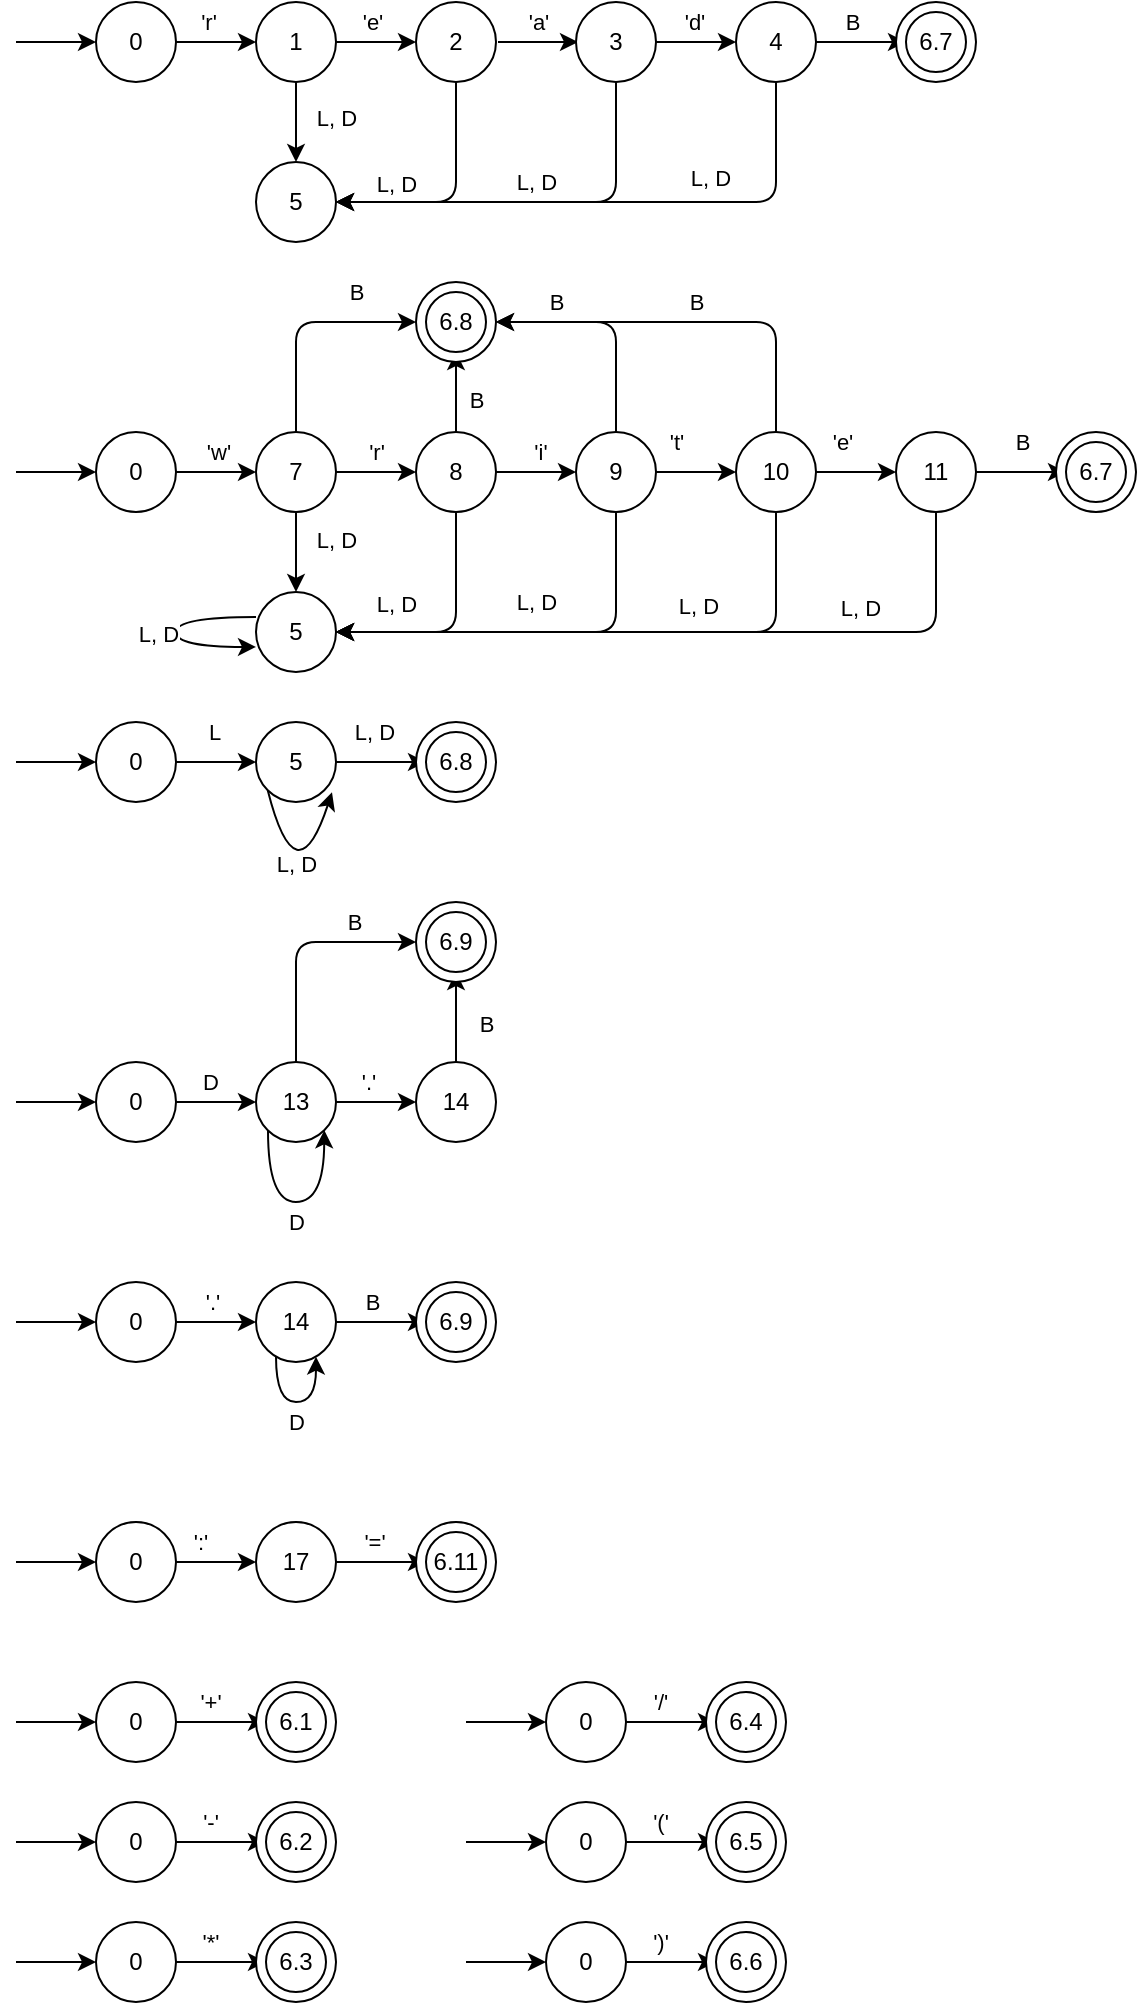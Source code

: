 <mxfile>
    <diagram id="AlMKzoSnu5D9M7_li-Oz" name="Page-1">
        <mxGraphModel dx="589" dy="302" grid="1" gridSize="10" guides="1" tooltips="1" connect="1" arrows="1" fold="1" page="1" pageScale="1" pageWidth="850" pageHeight="1100" math="0" shadow="0">
            <root>
                <mxCell id="0"/>
                <mxCell id="1" parent="0"/>
                <mxCell id="5" style="edgeStyle=none;html=1;exitX=1;exitY=0.5;exitDx=0;exitDy=0;entryX=0;entryY=0.5;entryDx=0;entryDy=0;" edge="1" parent="1" source="2" target="4">
                    <mxGeometry relative="1" as="geometry"/>
                </mxCell>
                <mxCell id="6" value="&#39;r&#39;" style="edgeLabel;html=1;align=center;verticalAlign=middle;resizable=0;points=[];" vertex="1" connectable="0" parent="5">
                    <mxGeometry x="-0.202" relative="1" as="geometry">
                        <mxPoint y="-10" as="offset"/>
                    </mxGeometry>
                </mxCell>
                <mxCell id="2" value="0" style="ellipse;whiteSpace=wrap;html=1;aspect=fixed;" vertex="1" parent="1">
                    <mxGeometry x="80" y="40" width="40" height="40" as="geometry"/>
                </mxCell>
                <mxCell id="3" value="" style="endArrow=classic;html=1;entryX=0;entryY=0.5;entryDx=0;entryDy=0;" edge="1" parent="1" target="2">
                    <mxGeometry width="50" height="50" relative="1" as="geometry">
                        <mxPoint x="40" y="60" as="sourcePoint"/>
                        <mxPoint x="260" y="80" as="targetPoint"/>
                    </mxGeometry>
                </mxCell>
                <mxCell id="8" style="edgeStyle=none;html=1;entryX=0;entryY=0.5;entryDx=0;entryDy=0;" edge="1" parent="1" source="4" target="7">
                    <mxGeometry relative="1" as="geometry"/>
                </mxCell>
                <mxCell id="9" value="&#39;e&#39;" style="edgeLabel;html=1;align=center;verticalAlign=middle;resizable=0;points=[];" vertex="1" connectable="0" parent="8">
                    <mxGeometry x="-0.107" relative="1" as="geometry">
                        <mxPoint y="-10" as="offset"/>
                    </mxGeometry>
                </mxCell>
                <mxCell id="11" style="edgeStyle=none;html=1;entryX=0.5;entryY=0;entryDx=0;entryDy=0;" edge="1" parent="1" source="4" target="10">
                    <mxGeometry relative="1" as="geometry"/>
                </mxCell>
                <mxCell id="12" value="L, D" style="edgeLabel;html=1;align=center;verticalAlign=middle;resizable=0;points=[];" vertex="1" connectable="0" parent="11">
                    <mxGeometry x="-0.136" relative="1" as="geometry">
                        <mxPoint x="20" as="offset"/>
                    </mxGeometry>
                </mxCell>
                <mxCell id="4" value="1" style="ellipse;whiteSpace=wrap;html=1;aspect=fixed;" vertex="1" parent="1">
                    <mxGeometry x="160" y="40" width="40" height="40" as="geometry"/>
                </mxCell>
                <mxCell id="14" value="" style="edgeStyle=none;html=1;" edge="1" parent="1">
                    <mxGeometry relative="1" as="geometry">
                        <mxPoint x="281" y="60" as="sourcePoint"/>
                        <mxPoint x="321" y="60" as="targetPoint"/>
                    </mxGeometry>
                </mxCell>
                <mxCell id="15" value="&#39;a&#39;" style="edgeLabel;html=1;align=center;verticalAlign=middle;resizable=0;points=[];" vertex="1" connectable="0" parent="14">
                    <mxGeometry relative="1" as="geometry">
                        <mxPoint y="-10" as="offset"/>
                    </mxGeometry>
                </mxCell>
                <mxCell id="27" style="edgeStyle=none;html=1;" edge="1" parent="1" source="7">
                    <mxGeometry relative="1" as="geometry">
                        <mxPoint x="200" y="140" as="targetPoint"/>
                        <Array as="points">
                            <mxPoint x="260" y="140"/>
                        </Array>
                    </mxGeometry>
                </mxCell>
                <mxCell id="29" value="L, D" style="edgeLabel;html=1;align=center;verticalAlign=middle;resizable=0;points=[];" vertex="1" connectable="0" parent="27">
                    <mxGeometry x="-0.26" relative="1" as="geometry">
                        <mxPoint x="-30" y="6" as="offset"/>
                    </mxGeometry>
                </mxCell>
                <mxCell id="7" value="2" style="ellipse;whiteSpace=wrap;html=1;aspect=fixed;" vertex="1" parent="1">
                    <mxGeometry x="240" y="40" width="40" height="40" as="geometry"/>
                </mxCell>
                <mxCell id="10" value="5" style="ellipse;whiteSpace=wrap;html=1;aspect=fixed;" vertex="1" parent="1">
                    <mxGeometry x="160" y="120" width="40" height="40" as="geometry"/>
                </mxCell>
                <mxCell id="16" style="edgeStyle=none;html=1;entryX=1;entryY=0.5;entryDx=0;entryDy=0;" edge="1" parent="1" source="13" target="10">
                    <mxGeometry relative="1" as="geometry">
                        <Array as="points">
                            <mxPoint x="340" y="140"/>
                        </Array>
                    </mxGeometry>
                </mxCell>
                <mxCell id="17" value="L, D" style="edgeLabel;html=1;align=center;verticalAlign=middle;resizable=0;points=[];" vertex="1" connectable="0" parent="16">
                    <mxGeometry x="0.308" y="-1" relative="1" as="geometry">
                        <mxPoint x="31" y="-9" as="offset"/>
                    </mxGeometry>
                </mxCell>
                <mxCell id="19" value="" style="edgeStyle=none;html=1;" edge="1" parent="1" source="13" target="18">
                    <mxGeometry relative="1" as="geometry"/>
                </mxCell>
                <mxCell id="20" value="&#39;d&#39;" style="edgeLabel;html=1;align=center;verticalAlign=middle;resizable=0;points=[];" vertex="1" connectable="0" parent="19">
                    <mxGeometry x="-0.083" y="-2" relative="1" as="geometry">
                        <mxPoint y="-12" as="offset"/>
                    </mxGeometry>
                </mxCell>
                <mxCell id="13" value="3" style="ellipse;whiteSpace=wrap;html=1;aspect=fixed;" vertex="1" parent="1">
                    <mxGeometry x="320" y="40" width="40" height="40" as="geometry"/>
                </mxCell>
                <mxCell id="25" value="" style="edgeStyle=none;html=1;" edge="1" parent="1" source="18" target="24">
                    <mxGeometry relative="1" as="geometry"/>
                </mxCell>
                <mxCell id="26" value="B" style="edgeLabel;html=1;align=center;verticalAlign=middle;resizable=0;points=[];" vertex="1" connectable="0" parent="25">
                    <mxGeometry x="-0.225" y="-2" relative="1" as="geometry">
                        <mxPoint y="-12" as="offset"/>
                    </mxGeometry>
                </mxCell>
                <mxCell id="18" value="4" style="ellipse;whiteSpace=wrap;html=1;aspect=fixed;" vertex="1" parent="1">
                    <mxGeometry x="400" y="40" width="40" height="40" as="geometry"/>
                </mxCell>
                <mxCell id="21" style="edgeStyle=none;html=1;" edge="1" parent="1" source="18">
                    <mxGeometry relative="1" as="geometry">
                        <mxPoint x="200" y="140" as="targetPoint"/>
                        <Array as="points">
                            <mxPoint x="420" y="140"/>
                        </Array>
                    </mxGeometry>
                </mxCell>
                <mxCell id="22" value="L, D" style="edgeLabel;html=1;align=center;verticalAlign=middle;resizable=0;points=[];" vertex="1" connectable="0" parent="1">
                    <mxGeometry x="279.998" y="130" as="geometry">
                        <mxPoint x="107" y="-2" as="offset"/>
                    </mxGeometry>
                </mxCell>
                <mxCell id="23" value="6.7" style="ellipse;whiteSpace=wrap;html=1;aspect=fixed;" vertex="1" parent="1">
                    <mxGeometry x="480" y="40" width="40" height="40" as="geometry"/>
                </mxCell>
                <mxCell id="24" value="6.7" style="ellipse;whiteSpace=wrap;html=1;aspect=fixed;" vertex="1" parent="1">
                    <mxGeometry x="485" y="45" width="30" height="30" as="geometry"/>
                </mxCell>
                <mxCell id="36" value="" style="edgeStyle=none;html=1;" edge="1" parent="1" source="31" target="33">
                    <mxGeometry relative="1" as="geometry"/>
                </mxCell>
                <mxCell id="39" value="&#39;w&#39;" style="edgeLabel;html=1;align=center;verticalAlign=middle;resizable=0;points=[];" vertex="1" connectable="0" parent="36">
                    <mxGeometry x="0.05" y="3" relative="1" as="geometry">
                        <mxPoint y="-7" as="offset"/>
                    </mxGeometry>
                </mxCell>
                <mxCell id="31" value="0" style="ellipse;whiteSpace=wrap;html=1;aspect=fixed;" vertex="1" parent="1">
                    <mxGeometry x="80" y="255" width="40" height="40" as="geometry"/>
                </mxCell>
                <mxCell id="32" value="" style="endArrow=classic;html=1;entryX=0;entryY=0.5;entryDx=0;entryDy=0;" edge="1" parent="1" target="31">
                    <mxGeometry width="50" height="50" relative="1" as="geometry">
                        <mxPoint x="40" y="275" as="sourcePoint"/>
                        <mxPoint x="260" y="295" as="targetPoint"/>
                    </mxGeometry>
                </mxCell>
                <mxCell id="37" value="" style="edgeStyle=none;html=1;" edge="1" parent="1" source="33" target="34">
                    <mxGeometry relative="1" as="geometry"/>
                </mxCell>
                <mxCell id="40" value="&#39;r&#39;" style="edgeLabel;html=1;align=center;verticalAlign=middle;resizable=0;points=[];" vertex="1" connectable="0" parent="37">
                    <mxGeometry x="-0.3" relative="1" as="geometry">
                        <mxPoint x="6" y="-10" as="offset"/>
                    </mxGeometry>
                </mxCell>
                <mxCell id="38" value="" style="edgeStyle=none;html=1;" edge="1" parent="1" source="33" target="35">
                    <mxGeometry relative="1" as="geometry"/>
                </mxCell>
                <mxCell id="41" value="L, D" style="edgeLabel;html=1;align=center;verticalAlign=middle;resizable=0;points=[];" vertex="1" connectable="0" parent="38">
                    <mxGeometry x="-0.295" relative="1" as="geometry">
                        <mxPoint x="20" as="offset"/>
                    </mxGeometry>
                </mxCell>
                <mxCell id="58" style="edgeStyle=orthogonalEdgeStyle;html=1;entryX=0;entryY=0.5;entryDx=0;entryDy=0;" edge="1" parent="1" source="33" target="43">
                    <mxGeometry relative="1" as="geometry">
                        <Array as="points">
                            <mxPoint x="180" y="200"/>
                        </Array>
                    </mxGeometry>
                </mxCell>
                <mxCell id="59" value="B" style="edgeLabel;html=1;align=center;verticalAlign=middle;resizable=0;points=[];" vertex="1" connectable="0" parent="58">
                    <mxGeometry x="0.429" y="-3" relative="1" as="geometry">
                        <mxPoint x="3" y="-18" as="offset"/>
                    </mxGeometry>
                </mxCell>
                <mxCell id="33" value="7" style="ellipse;whiteSpace=wrap;html=1;aspect=fixed;" vertex="1" parent="1">
                    <mxGeometry x="160" y="255" width="40" height="40" as="geometry"/>
                </mxCell>
                <mxCell id="50" value="" style="edgeStyle=none;html=1;" edge="1" parent="1" source="34" target="49">
                    <mxGeometry relative="1" as="geometry"/>
                </mxCell>
                <mxCell id="51" value="&#39;i&#39;" style="edgeLabel;html=1;align=center;verticalAlign=middle;resizable=0;points=[];" vertex="1" connectable="0" parent="50">
                    <mxGeometry x="0.071" y="2" relative="1" as="geometry">
                        <mxPoint y="-8" as="offset"/>
                    </mxGeometry>
                </mxCell>
                <mxCell id="53" style="edgeStyle=orthogonalEdgeStyle;html=1;entryX=1;entryY=0.5;entryDx=0;entryDy=0;" edge="1" parent="1" source="34" target="35">
                    <mxGeometry relative="1" as="geometry">
                        <Array as="points">
                            <mxPoint x="260" y="355"/>
                        </Array>
                    </mxGeometry>
                </mxCell>
                <mxCell id="54" value="L, D" style="edgeLabel;html=1;align=center;verticalAlign=middle;resizable=0;points=[];" vertex="1" connectable="0" parent="53">
                    <mxGeometry x="-0.595" y="3" relative="1" as="geometry">
                        <mxPoint x="-33" y="21" as="offset"/>
                    </mxGeometry>
                </mxCell>
                <mxCell id="72" value="" style="edgeStyle=none;html=1;" edge="1" parent="1" source="34" target="44">
                    <mxGeometry relative="1" as="geometry"/>
                </mxCell>
                <mxCell id="73" value="B" style="edgeLabel;html=1;align=center;verticalAlign=middle;resizable=0;points=[];" vertex="1" connectable="0" parent="72">
                    <mxGeometry x="-0.2" y="1" relative="1" as="geometry">
                        <mxPoint x="11" as="offset"/>
                    </mxGeometry>
                </mxCell>
                <mxCell id="34" value="8" style="ellipse;whiteSpace=wrap;html=1;aspect=fixed;" vertex="1" parent="1">
                    <mxGeometry x="240" y="255" width="40" height="40" as="geometry"/>
                </mxCell>
                <mxCell id="55" style="edgeStyle=orthogonalEdgeStyle;html=1;entryX=0;entryY=0.5;entryDx=0;entryDy=0;curved=1;" edge="1" parent="1">
                    <mxGeometry relative="1" as="geometry">
                        <mxPoint x="160" y="362.49" as="targetPoint"/>
                        <mxPoint x="160" y="347.49" as="sourcePoint"/>
                        <Array as="points">
                            <mxPoint x="120" y="347.49"/>
                        </Array>
                    </mxGeometry>
                </mxCell>
                <mxCell id="57" value="L, D" style="edgeLabel;html=1;align=center;verticalAlign=middle;resizable=0;points=[];" vertex="1" connectable="0" parent="55">
                    <mxGeometry x="-0.609" y="3" relative="1" as="geometry">
                        <mxPoint x="-31" y="5" as="offset"/>
                    </mxGeometry>
                </mxCell>
                <mxCell id="35" value="5" style="ellipse;whiteSpace=wrap;html=1;aspect=fixed;" vertex="1" parent="1">
                    <mxGeometry x="160" y="335" width="40" height="40" as="geometry"/>
                </mxCell>
                <mxCell id="43" value="6.7" style="ellipse;whiteSpace=wrap;html=1;aspect=fixed;" vertex="1" parent="1">
                    <mxGeometry x="240" y="180" width="40" height="40" as="geometry"/>
                </mxCell>
                <mxCell id="44" value="6.8" style="ellipse;whiteSpace=wrap;html=1;aspect=fixed;" vertex="1" parent="1">
                    <mxGeometry x="245" y="185" width="30" height="30" as="geometry"/>
                </mxCell>
                <mxCell id="52" style="edgeStyle=orthogonalEdgeStyle;html=1;entryX=1;entryY=0.5;entryDx=0;entryDy=0;" edge="1" parent="1" source="49" target="35">
                    <mxGeometry relative="1" as="geometry">
                        <Array as="points">
                            <mxPoint x="340" y="355"/>
                        </Array>
                    </mxGeometry>
                </mxCell>
                <mxCell id="61" value="" style="edgeStyle=none;html=1;" edge="1" parent="1" source="49" target="60">
                    <mxGeometry relative="1" as="geometry"/>
                </mxCell>
                <mxCell id="62" value="&#39;t&#39;" style="edgeLabel;html=1;align=center;verticalAlign=middle;resizable=0;points=[];" vertex="1" connectable="0" parent="61">
                    <mxGeometry x="-0.45" y="4" relative="1" as="geometry">
                        <mxPoint x="-1" y="-11" as="offset"/>
                    </mxGeometry>
                </mxCell>
                <mxCell id="74" style="edgeStyle=none;html=1;entryX=1;entryY=0.5;entryDx=0;entryDy=0;" edge="1" parent="1" source="49" target="43">
                    <mxGeometry relative="1" as="geometry">
                        <Array as="points">
                            <mxPoint x="340" y="200"/>
                        </Array>
                    </mxGeometry>
                </mxCell>
                <mxCell id="80" value="B" style="edgeLabel;html=1;align=center;verticalAlign=middle;resizable=0;points=[];" vertex="1" connectable="0" parent="74">
                    <mxGeometry x="-0.687" y="-2" relative="1" as="geometry">
                        <mxPoint x="-32" y="-47" as="offset"/>
                    </mxGeometry>
                </mxCell>
                <mxCell id="49" value="9" style="ellipse;whiteSpace=wrap;html=1;aspect=fixed;" vertex="1" parent="1">
                    <mxGeometry x="320" y="255" width="40" height="40" as="geometry"/>
                </mxCell>
                <mxCell id="64" value="" style="edgeStyle=none;html=1;" edge="1" parent="1" source="60" target="63">
                    <mxGeometry relative="1" as="geometry"/>
                </mxCell>
                <mxCell id="65" value="&#39;e&#39;" style="edgeLabel;html=1;align=center;verticalAlign=middle;resizable=0;points=[];" vertex="1" connectable="0" parent="64">
                    <mxGeometry x="-0.35" y="-2" relative="1" as="geometry">
                        <mxPoint y="-17" as="offset"/>
                    </mxGeometry>
                </mxCell>
                <mxCell id="66" style="edgeStyle=none;html=1;entryX=1;entryY=0.5;entryDx=0;entryDy=0;" edge="1" parent="1" source="60" target="35">
                    <mxGeometry relative="1" as="geometry">
                        <Array as="points">
                            <mxPoint x="420" y="355"/>
                        </Array>
                    </mxGeometry>
                </mxCell>
                <mxCell id="75" style="edgeStyle=none;html=1;entryX=1;entryY=0.5;entryDx=0;entryDy=0;" edge="1" parent="1" source="60" target="43">
                    <mxGeometry relative="1" as="geometry">
                        <Array as="points">
                            <mxPoint x="420" y="200"/>
                        </Array>
                    </mxGeometry>
                </mxCell>
                <mxCell id="81" value="B" style="edgeLabel;html=1;align=center;verticalAlign=middle;resizable=0;points=[];" vertex="1" connectable="0" parent="75">
                    <mxGeometry x="-0.756" relative="1" as="geometry">
                        <mxPoint x="-40" y="-41" as="offset"/>
                    </mxGeometry>
                </mxCell>
                <mxCell id="60" value="10" style="ellipse;whiteSpace=wrap;html=1;aspect=fixed;" vertex="1" parent="1">
                    <mxGeometry x="400" y="255" width="40" height="40" as="geometry"/>
                </mxCell>
                <mxCell id="67" style="edgeStyle=none;html=1;entryX=1;entryY=0.5;entryDx=0;entryDy=0;" edge="1" parent="1" source="63" target="35">
                    <mxGeometry relative="1" as="geometry">
                        <Array as="points">
                            <mxPoint x="500" y="355"/>
                        </Array>
                    </mxGeometry>
                </mxCell>
                <mxCell id="78" value="" style="edgeStyle=none;html=1;" edge="1" parent="1" source="63" target="77">
                    <mxGeometry relative="1" as="geometry"/>
                </mxCell>
                <mxCell id="79" value="B" style="edgeLabel;html=1;align=center;verticalAlign=middle;resizable=0;points=[];" vertex="1" connectable="0" parent="78">
                    <mxGeometry x="0.015" y="1" relative="1" as="geometry">
                        <mxPoint y="-14" as="offset"/>
                    </mxGeometry>
                </mxCell>
                <mxCell id="63" value="11" style="ellipse;whiteSpace=wrap;html=1;aspect=fixed;" vertex="1" parent="1">
                    <mxGeometry x="480" y="255" width="40" height="40" as="geometry"/>
                </mxCell>
                <mxCell id="69" value="L, D" style="edgeLabel;html=1;align=center;verticalAlign=middle;resizable=0;points=[];" vertex="1" connectable="0" parent="1">
                    <mxGeometry x="300" y="340" as="geometry"/>
                </mxCell>
                <mxCell id="70" value="L, D" style="edgeLabel;html=1;align=center;verticalAlign=middle;resizable=0;points=[];" vertex="1" connectable="0" parent="1">
                    <mxGeometry x="310" y="355" as="geometry">
                        <mxPoint x="71" y="-13" as="offset"/>
                    </mxGeometry>
                </mxCell>
                <mxCell id="71" value="L, D" style="edgeLabel;html=1;align=center;verticalAlign=middle;resizable=0;points=[];" vertex="1" connectable="0" parent="1">
                    <mxGeometry x="320" y="355" as="geometry">
                        <mxPoint x="142" y="-12" as="offset"/>
                    </mxGeometry>
                </mxCell>
                <mxCell id="76" value="6.8" style="ellipse;whiteSpace=wrap;html=1;aspect=fixed;" vertex="1" parent="1">
                    <mxGeometry x="560" y="255" width="40" height="40" as="geometry"/>
                </mxCell>
                <mxCell id="77" value="6.7" style="ellipse;whiteSpace=wrap;html=1;aspect=fixed;" vertex="1" parent="1">
                    <mxGeometry x="565" y="260" width="30" height="30" as="geometry"/>
                </mxCell>
                <mxCell id="85" value="" style="edgeStyle=none;html=1;" edge="1" parent="1" source="82" target="84">
                    <mxGeometry relative="1" as="geometry"/>
                </mxCell>
                <mxCell id="86" value="D" style="edgeLabel;html=1;align=center;verticalAlign=middle;resizable=0;points=[];" vertex="1" connectable="0" parent="85">
                    <mxGeometry x="-0.179" y="-1" relative="1" as="geometry">
                        <mxPoint y="-11" as="offset"/>
                    </mxGeometry>
                </mxCell>
                <mxCell id="82" value="0" style="ellipse;whiteSpace=wrap;html=1;aspect=fixed;" vertex="1" parent="1">
                    <mxGeometry x="80" y="570" width="40" height="40" as="geometry"/>
                </mxCell>
                <mxCell id="83" value="" style="endArrow=classic;html=1;entryX=0;entryY=0.5;entryDx=0;entryDy=0;" edge="1" parent="1" target="82">
                    <mxGeometry width="50" height="50" relative="1" as="geometry">
                        <mxPoint x="40" y="590" as="sourcePoint"/>
                        <mxPoint x="260" y="610" as="targetPoint"/>
                    </mxGeometry>
                </mxCell>
                <mxCell id="88" value="" style="edgeStyle=none;html=1;" edge="1" parent="1" source="84" target="87">
                    <mxGeometry relative="1" as="geometry"/>
                </mxCell>
                <mxCell id="89" value="&#39;.&#39;" style="edgeLabel;html=1;align=center;verticalAlign=middle;resizable=0;points=[];" vertex="1" connectable="0" parent="88">
                    <mxGeometry x="-0.202" y="1" relative="1" as="geometry">
                        <mxPoint y="-9" as="offset"/>
                    </mxGeometry>
                </mxCell>
                <mxCell id="92" style="edgeStyle=none;html=1;entryX=0;entryY=0.5;entryDx=0;entryDy=0;" edge="1" parent="1" source="84" target="90">
                    <mxGeometry relative="1" as="geometry">
                        <Array as="points">
                            <mxPoint x="180" y="510"/>
                        </Array>
                    </mxGeometry>
                </mxCell>
                <mxCell id="94" value="B" style="edgeLabel;html=1;align=center;verticalAlign=middle;resizable=0;points=[];" vertex="1" connectable="0" parent="92">
                    <mxGeometry x="0.476" y="1" relative="1" as="geometry">
                        <mxPoint y="-9" as="offset"/>
                    </mxGeometry>
                </mxCell>
                <mxCell id="84" value="13" style="ellipse;whiteSpace=wrap;html=1;aspect=fixed;" vertex="1" parent="1">
                    <mxGeometry x="160" y="570" width="40" height="40" as="geometry"/>
                </mxCell>
                <mxCell id="93" value="" style="edgeStyle=none;html=1;" edge="1" parent="1" source="87" target="91">
                    <mxGeometry relative="1" as="geometry"/>
                </mxCell>
                <mxCell id="95" value="B" style="edgeLabel;html=1;align=center;verticalAlign=middle;resizable=0;points=[];" vertex="1" connectable="0" parent="93">
                    <mxGeometry x="-0.136" y="-3" relative="1" as="geometry">
                        <mxPoint x="12" as="offset"/>
                    </mxGeometry>
                </mxCell>
                <mxCell id="87" value="14" style="ellipse;whiteSpace=wrap;html=1;aspect=fixed;" vertex="1" parent="1">
                    <mxGeometry x="240" y="570" width="40" height="40" as="geometry"/>
                </mxCell>
                <mxCell id="90" value="6.9" style="ellipse;whiteSpace=wrap;html=1;aspect=fixed;" vertex="1" parent="1">
                    <mxGeometry x="240" y="490" width="40" height="40" as="geometry"/>
                </mxCell>
                <mxCell id="91" value="6.9" style="ellipse;whiteSpace=wrap;html=1;aspect=fixed;" vertex="1" parent="1">
                    <mxGeometry x="245" y="495" width="30" height="30" as="geometry"/>
                </mxCell>
                <mxCell id="96" style="edgeStyle=orthogonalEdgeStyle;html=1;entryX=1;entryY=1;entryDx=0;entryDy=0;curved=1;elbow=vertical;" edge="1" parent="1" source="84" target="84">
                    <mxGeometry relative="1" as="geometry">
                        <Array as="points">
                            <mxPoint x="194" y="640"/>
                        </Array>
                    </mxGeometry>
                </mxCell>
                <mxCell id="97" value="D" style="edgeLabel;html=1;align=center;verticalAlign=middle;resizable=0;points=[];" vertex="1" connectable="0" parent="96">
                    <mxGeometry x="0.625" y="1" relative="1" as="geometry">
                        <mxPoint x="-13" y="27" as="offset"/>
                    </mxGeometry>
                </mxCell>
                <mxCell id="101" value="" style="edgeStyle=none;html=1;" edge="1" parent="1" source="98" target="100">
                    <mxGeometry relative="1" as="geometry"/>
                </mxCell>
                <mxCell id="102" value="&#39;.&#39;" style="edgeLabel;html=1;align=center;verticalAlign=middle;resizable=0;points=[];" vertex="1" connectable="0" parent="101">
                    <mxGeometry x="-0.131" y="-1" relative="1" as="geometry">
                        <mxPoint y="-11" as="offset"/>
                    </mxGeometry>
                </mxCell>
                <mxCell id="98" value="0" style="ellipse;whiteSpace=wrap;html=1;aspect=fixed;" vertex="1" parent="1">
                    <mxGeometry x="80" y="680" width="40" height="40" as="geometry"/>
                </mxCell>
                <mxCell id="99" value="" style="endArrow=classic;html=1;entryX=0;entryY=0.5;entryDx=0;entryDy=0;" edge="1" parent="1" target="98">
                    <mxGeometry width="50" height="50" relative="1" as="geometry">
                        <mxPoint x="40" y="700" as="sourcePoint"/>
                        <mxPoint x="260" y="720" as="targetPoint"/>
                    </mxGeometry>
                </mxCell>
                <mxCell id="107" value="" style="edgeStyle=none;html=1;" edge="1" parent="1" source="100" target="106">
                    <mxGeometry relative="1" as="geometry"/>
                </mxCell>
                <mxCell id="108" value="B" style="edgeLabel;html=1;align=center;verticalAlign=middle;resizable=0;points=[];" vertex="1" connectable="0" parent="107">
                    <mxGeometry x="-0.228" y="-2" relative="1" as="geometry">
                        <mxPoint y="-12" as="offset"/>
                    </mxGeometry>
                </mxCell>
                <mxCell id="100" value="14" style="ellipse;whiteSpace=wrap;html=1;aspect=fixed;" vertex="1" parent="1">
                    <mxGeometry x="160" y="680" width="40" height="40" as="geometry"/>
                </mxCell>
                <mxCell id="103" style="edgeStyle=orthogonalEdgeStyle;html=1;curved=1;" edge="1" parent="1" source="100" target="100">
                    <mxGeometry relative="1" as="geometry">
                        <Array as="points">
                            <mxPoint x="190" y="740"/>
                        </Array>
                    </mxGeometry>
                </mxCell>
                <mxCell id="104" value="D" style="edgeLabel;html=1;align=center;verticalAlign=middle;resizable=0;points=[];" vertex="1" connectable="0" parent="103">
                    <mxGeometry x="0.584" y="1" relative="1" as="geometry">
                        <mxPoint x="-9" y="19" as="offset"/>
                    </mxGeometry>
                </mxCell>
                <mxCell id="105" value="6.9" style="ellipse;whiteSpace=wrap;html=1;aspect=fixed;" vertex="1" parent="1">
                    <mxGeometry x="240" y="680" width="40" height="40" as="geometry"/>
                </mxCell>
                <mxCell id="106" value="6.9" style="ellipse;whiteSpace=wrap;html=1;aspect=fixed;" vertex="1" parent="1">
                    <mxGeometry x="245" y="685" width="30" height="30" as="geometry"/>
                </mxCell>
                <mxCell id="114" value="" style="edgeStyle=none;html=1;" edge="1" parent="1" source="109" target="111">
                    <mxGeometry relative="1" as="geometry"/>
                </mxCell>
                <mxCell id="117" value="&#39;:&#39;" style="edgeLabel;html=1;align=center;verticalAlign=middle;resizable=0;points=[];" vertex="1" connectable="0" parent="114">
                    <mxGeometry x="-0.4" y="2" relative="1" as="geometry">
                        <mxPoint y="-8" as="offset"/>
                    </mxGeometry>
                </mxCell>
                <mxCell id="109" value="0" style="ellipse;whiteSpace=wrap;html=1;aspect=fixed;" vertex="1" parent="1">
                    <mxGeometry x="80" y="800" width="40" height="40" as="geometry"/>
                </mxCell>
                <mxCell id="110" value="" style="endArrow=classic;html=1;entryX=0;entryY=0.5;entryDx=0;entryDy=0;" edge="1" parent="1" target="109">
                    <mxGeometry width="50" height="50" relative="1" as="geometry">
                        <mxPoint x="40" y="820" as="sourcePoint"/>
                        <mxPoint x="260" y="840" as="targetPoint"/>
                    </mxGeometry>
                </mxCell>
                <mxCell id="115" value="" style="edgeStyle=none;html=1;" edge="1" parent="1" source="111" target="113">
                    <mxGeometry relative="1" as="geometry"/>
                </mxCell>
                <mxCell id="116" value="&#39;=&#39;" style="edgeLabel;html=1;align=center;verticalAlign=middle;resizable=0;points=[];" vertex="1" connectable="0" parent="115">
                    <mxGeometry x="-0.17" y="-1" relative="1" as="geometry">
                        <mxPoint y="-11" as="offset"/>
                    </mxGeometry>
                </mxCell>
                <mxCell id="111" value="17" style="ellipse;whiteSpace=wrap;html=1;aspect=fixed;" vertex="1" parent="1">
                    <mxGeometry x="160" y="800" width="40" height="40" as="geometry"/>
                </mxCell>
                <mxCell id="112" value="6.11" style="ellipse;whiteSpace=wrap;html=1;aspect=fixed;" vertex="1" parent="1">
                    <mxGeometry x="240" y="800" width="40" height="40" as="geometry"/>
                </mxCell>
                <mxCell id="113" value="6.11" style="ellipse;whiteSpace=wrap;html=1;aspect=fixed;" vertex="1" parent="1">
                    <mxGeometry x="245" y="805" width="30" height="30" as="geometry"/>
                </mxCell>
                <mxCell id="124" value="" style="edgeStyle=none;html=1;" edge="1" parent="1" source="118" target="123">
                    <mxGeometry relative="1" as="geometry"/>
                </mxCell>
                <mxCell id="125" value="&#39;+&#39;" style="edgeLabel;html=1;align=center;verticalAlign=middle;resizable=0;points=[];" vertex="1" connectable="0" parent="124">
                    <mxGeometry x="-0.26" y="1" relative="1" as="geometry">
                        <mxPoint y="-9" as="offset"/>
                    </mxGeometry>
                </mxCell>
                <mxCell id="118" value="0" style="ellipse;whiteSpace=wrap;html=1;aspect=fixed;" vertex="1" parent="1">
                    <mxGeometry x="80" y="880" width="40" height="40" as="geometry"/>
                </mxCell>
                <mxCell id="119" value="" style="endArrow=classic;html=1;entryX=0;entryY=0.5;entryDx=0;entryDy=0;" edge="1" parent="1" target="118">
                    <mxGeometry width="50" height="50" relative="1" as="geometry">
                        <mxPoint x="40" y="900" as="sourcePoint"/>
                        <mxPoint x="260" y="920" as="targetPoint"/>
                    </mxGeometry>
                </mxCell>
                <mxCell id="122" value="0" style="ellipse;whiteSpace=wrap;html=1;aspect=fixed;" vertex="1" parent="1">
                    <mxGeometry x="160" y="880" width="40" height="40" as="geometry"/>
                </mxCell>
                <mxCell id="123" value="6.1" style="ellipse;whiteSpace=wrap;html=1;aspect=fixed;" vertex="1" parent="1">
                    <mxGeometry x="165" y="885" width="30" height="30" as="geometry"/>
                </mxCell>
                <mxCell id="126" value="" style="edgeStyle=none;html=1;" edge="1" parent="1" source="128" target="131">
                    <mxGeometry relative="1" as="geometry"/>
                </mxCell>
                <mxCell id="127" value="&#39;-&#39;" style="edgeLabel;html=1;align=center;verticalAlign=middle;resizable=0;points=[];" vertex="1" connectable="0" parent="126">
                    <mxGeometry x="-0.26" y="1" relative="1" as="geometry">
                        <mxPoint y="-9" as="offset"/>
                    </mxGeometry>
                </mxCell>
                <mxCell id="128" value="0" style="ellipse;whiteSpace=wrap;html=1;aspect=fixed;" vertex="1" parent="1">
                    <mxGeometry x="80" y="940" width="40" height="40" as="geometry"/>
                </mxCell>
                <mxCell id="129" value="" style="endArrow=classic;html=1;entryX=0;entryY=0.5;entryDx=0;entryDy=0;" edge="1" parent="1" target="128">
                    <mxGeometry width="50" height="50" relative="1" as="geometry">
                        <mxPoint x="40" y="960" as="sourcePoint"/>
                        <mxPoint x="260" y="980" as="targetPoint"/>
                    </mxGeometry>
                </mxCell>
                <mxCell id="130" value="0" style="ellipse;whiteSpace=wrap;html=1;aspect=fixed;" vertex="1" parent="1">
                    <mxGeometry x="160" y="940" width="40" height="40" as="geometry"/>
                </mxCell>
                <mxCell id="131" value="6.2" style="ellipse;whiteSpace=wrap;html=1;aspect=fixed;" vertex="1" parent="1">
                    <mxGeometry x="165" y="945" width="30" height="30" as="geometry"/>
                </mxCell>
                <mxCell id="132" value="" style="edgeStyle=none;html=1;" edge="1" parent="1" source="134" target="137">
                    <mxGeometry relative="1" as="geometry"/>
                </mxCell>
                <mxCell id="133" value="&#39;*&#39;" style="edgeLabel;html=1;align=center;verticalAlign=middle;resizable=0;points=[];" vertex="1" connectable="0" parent="132">
                    <mxGeometry x="-0.26" y="1" relative="1" as="geometry">
                        <mxPoint y="-9" as="offset"/>
                    </mxGeometry>
                </mxCell>
                <mxCell id="134" value="0" style="ellipse;whiteSpace=wrap;html=1;aspect=fixed;" vertex="1" parent="1">
                    <mxGeometry x="80" y="1000" width="40" height="40" as="geometry"/>
                </mxCell>
                <mxCell id="135" value="" style="endArrow=classic;html=1;entryX=0;entryY=0.5;entryDx=0;entryDy=0;" edge="1" parent="1" target="134">
                    <mxGeometry width="50" height="50" relative="1" as="geometry">
                        <mxPoint x="40" y="1020" as="sourcePoint"/>
                        <mxPoint x="260" y="1040" as="targetPoint"/>
                    </mxGeometry>
                </mxCell>
                <mxCell id="136" value="0" style="ellipse;whiteSpace=wrap;html=1;aspect=fixed;" vertex="1" parent="1">
                    <mxGeometry x="160" y="1000" width="40" height="40" as="geometry"/>
                </mxCell>
                <mxCell id="137" value="6.3" style="ellipse;whiteSpace=wrap;html=1;aspect=fixed;" vertex="1" parent="1">
                    <mxGeometry x="165" y="1005" width="30" height="30" as="geometry"/>
                </mxCell>
                <mxCell id="138" value="" style="edgeStyle=none;html=1;" edge="1" parent="1" source="140" target="143">
                    <mxGeometry relative="1" as="geometry"/>
                </mxCell>
                <mxCell id="139" value="&#39;/&#39;" style="edgeLabel;html=1;align=center;verticalAlign=middle;resizable=0;points=[];" vertex="1" connectable="0" parent="138">
                    <mxGeometry x="-0.26" y="1" relative="1" as="geometry">
                        <mxPoint y="-9" as="offset"/>
                    </mxGeometry>
                </mxCell>
                <mxCell id="140" value="0" style="ellipse;whiteSpace=wrap;html=1;aspect=fixed;" vertex="1" parent="1">
                    <mxGeometry x="305" y="880" width="40" height="40" as="geometry"/>
                </mxCell>
                <mxCell id="141" value="" style="endArrow=classic;html=1;entryX=0;entryY=0.5;entryDx=0;entryDy=0;" edge="1" parent="1" target="140">
                    <mxGeometry width="50" height="50" relative="1" as="geometry">
                        <mxPoint x="265" y="900" as="sourcePoint"/>
                        <mxPoint x="485" y="920" as="targetPoint"/>
                    </mxGeometry>
                </mxCell>
                <mxCell id="142" value="0" style="ellipse;whiteSpace=wrap;html=1;aspect=fixed;" vertex="1" parent="1">
                    <mxGeometry x="385" y="880" width="40" height="40" as="geometry"/>
                </mxCell>
                <mxCell id="143" value="6.4" style="ellipse;whiteSpace=wrap;html=1;aspect=fixed;" vertex="1" parent="1">
                    <mxGeometry x="390" y="885" width="30" height="30" as="geometry"/>
                </mxCell>
                <mxCell id="144" value="" style="edgeStyle=none;html=1;" edge="1" parent="1" source="146" target="149">
                    <mxGeometry relative="1" as="geometry"/>
                </mxCell>
                <mxCell id="145" value="&#39;(&#39;" style="edgeLabel;html=1;align=center;verticalAlign=middle;resizable=0;points=[];" vertex="1" connectable="0" parent="144">
                    <mxGeometry x="-0.26" y="1" relative="1" as="geometry">
                        <mxPoint y="-9" as="offset"/>
                    </mxGeometry>
                </mxCell>
                <mxCell id="146" value="0" style="ellipse;whiteSpace=wrap;html=1;aspect=fixed;" vertex="1" parent="1">
                    <mxGeometry x="305" y="940" width="40" height="40" as="geometry"/>
                </mxCell>
                <mxCell id="147" value="" style="endArrow=classic;html=1;entryX=0;entryY=0.5;entryDx=0;entryDy=0;" edge="1" parent="1" target="146">
                    <mxGeometry width="50" height="50" relative="1" as="geometry">
                        <mxPoint x="265" y="960" as="sourcePoint"/>
                        <mxPoint x="485" y="980" as="targetPoint"/>
                    </mxGeometry>
                </mxCell>
                <mxCell id="148" value="0" style="ellipse;whiteSpace=wrap;html=1;aspect=fixed;" vertex="1" parent="1">
                    <mxGeometry x="385" y="940" width="40" height="40" as="geometry"/>
                </mxCell>
                <mxCell id="149" value="6.5" style="ellipse;whiteSpace=wrap;html=1;aspect=fixed;" vertex="1" parent="1">
                    <mxGeometry x="390" y="945" width="30" height="30" as="geometry"/>
                </mxCell>
                <mxCell id="150" value="" style="edgeStyle=none;html=1;" edge="1" parent="1" source="152" target="155">
                    <mxGeometry relative="1" as="geometry"/>
                </mxCell>
                <mxCell id="151" value="&#39;)&#39;" style="edgeLabel;html=1;align=center;verticalAlign=middle;resizable=0;points=[];" vertex="1" connectable="0" parent="150">
                    <mxGeometry x="-0.26" y="1" relative="1" as="geometry">
                        <mxPoint y="-9" as="offset"/>
                    </mxGeometry>
                </mxCell>
                <mxCell id="152" value="0" style="ellipse;whiteSpace=wrap;html=1;aspect=fixed;" vertex="1" parent="1">
                    <mxGeometry x="305" y="1000" width="40" height="40" as="geometry"/>
                </mxCell>
                <mxCell id="153" value="" style="endArrow=classic;html=1;entryX=0;entryY=0.5;entryDx=0;entryDy=0;" edge="1" parent="1" target="152">
                    <mxGeometry width="50" height="50" relative="1" as="geometry">
                        <mxPoint x="265" y="1020" as="sourcePoint"/>
                        <mxPoint x="485" y="1040" as="targetPoint"/>
                    </mxGeometry>
                </mxCell>
                <mxCell id="154" value="0" style="ellipse;whiteSpace=wrap;html=1;aspect=fixed;" vertex="1" parent="1">
                    <mxGeometry x="385" y="1000" width="40" height="40" as="geometry"/>
                </mxCell>
                <mxCell id="155" value="6.6" style="ellipse;whiteSpace=wrap;html=1;aspect=fixed;" vertex="1" parent="1">
                    <mxGeometry x="390" y="1005" width="30" height="30" as="geometry"/>
                </mxCell>
                <mxCell id="159" value="" style="edgeStyle=none;html=1;" edge="1" parent="1" source="156" target="158">
                    <mxGeometry relative="1" as="geometry"/>
                </mxCell>
                <mxCell id="163" value="L" style="edgeLabel;html=1;align=center;verticalAlign=middle;resizable=0;points=[];" vertex="1" connectable="0" parent="159">
                    <mxGeometry x="-0.05" y="4" relative="1" as="geometry">
                        <mxPoint y="-11" as="offset"/>
                    </mxGeometry>
                </mxCell>
                <mxCell id="156" value="0" style="ellipse;whiteSpace=wrap;html=1;aspect=fixed;" vertex="1" parent="1">
                    <mxGeometry x="80" y="400" width="40" height="40" as="geometry"/>
                </mxCell>
                <mxCell id="157" value="" style="endArrow=classic;html=1;entryX=0;entryY=0.5;entryDx=0;entryDy=0;" edge="1" parent="1" target="156">
                    <mxGeometry width="50" height="50" relative="1" as="geometry">
                        <mxPoint x="40" y="420" as="sourcePoint"/>
                        <mxPoint x="260" y="440" as="targetPoint"/>
                    </mxGeometry>
                </mxCell>
                <mxCell id="162" value="" style="edgeStyle=none;html=1;" edge="1" parent="1" source="158" target="161">
                    <mxGeometry relative="1" as="geometry"/>
                </mxCell>
                <mxCell id="164" value="L, D" style="edgeLabel;html=1;align=center;verticalAlign=middle;resizable=0;points=[];" vertex="1" connectable="0" parent="162">
                    <mxGeometry x="-0.149" y="3" relative="1" as="geometry">
                        <mxPoint y="-12" as="offset"/>
                    </mxGeometry>
                </mxCell>
                <mxCell id="158" value="5" style="ellipse;whiteSpace=wrap;html=1;aspect=fixed;" vertex="1" parent="1">
                    <mxGeometry x="160" y="400" width="40" height="40" as="geometry"/>
                </mxCell>
                <mxCell id="160" value="6.8" style="ellipse;whiteSpace=wrap;html=1;aspect=fixed;" vertex="1" parent="1">
                    <mxGeometry x="240" y="400" width="40" height="40" as="geometry"/>
                </mxCell>
                <mxCell id="161" value="6.8" style="ellipse;whiteSpace=wrap;html=1;aspect=fixed;" vertex="1" parent="1">
                    <mxGeometry x="245" y="405" width="30" height="30" as="geometry"/>
                </mxCell>
                <mxCell id="165" style="edgeStyle=orthogonalEdgeStyle;html=1;exitX=0;exitY=1;exitDx=0;exitDy=0;entryX=0.95;entryY=0.879;entryDx=0;entryDy=0;entryPerimeter=0;curved=1;" edge="1" parent="1" source="158" target="158">
                    <mxGeometry relative="1" as="geometry">
                        <Array as="points">
                            <mxPoint x="180" y="490"/>
                        </Array>
                    </mxGeometry>
                </mxCell>
                <mxCell id="166" value="L, D" style="edgeLabel;html=1;align=center;verticalAlign=middle;resizable=0;points=[];" vertex="1" connectable="0" parent="165">
                    <mxGeometry x="-0.542" y="5" relative="1" as="geometry">
                        <mxPoint x="3" y="12" as="offset"/>
                    </mxGeometry>
                </mxCell>
            </root>
        </mxGraphModel>
    </diagram>
</mxfile>